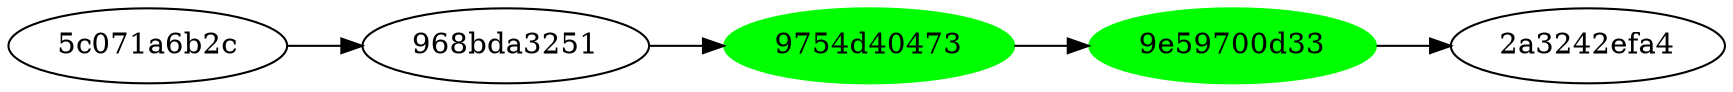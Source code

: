 
digraph G
{
    rankdir=LR;
    "9754d40473" [color="green"] [style="filled"];
    "9e59700d33" [color="green"] [style="filled"];
    "5c071a6b2c" -> "968bda3251" -> "9754d40473" -> "9e59700d33" -> "2a3242efa4";
}
